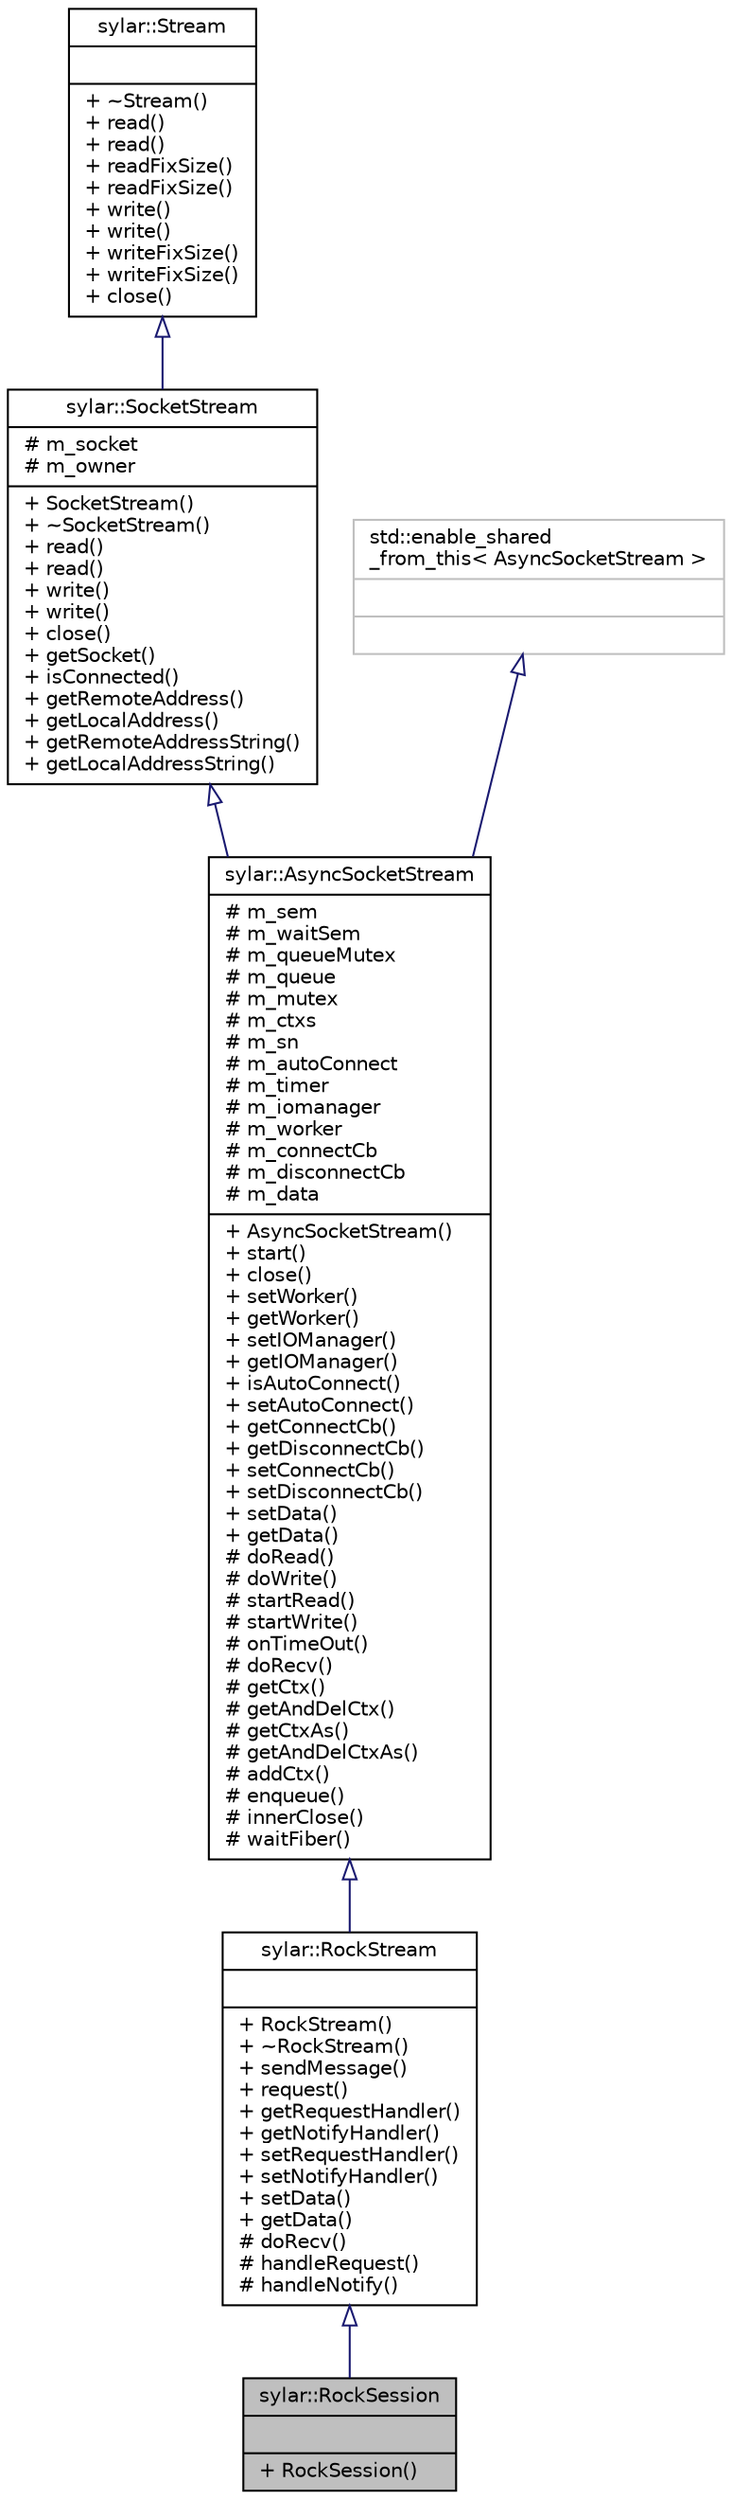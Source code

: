 digraph "sylar::RockSession"
{
 // LATEX_PDF_SIZE
  edge [fontname="Helvetica",fontsize="10",labelfontname="Helvetica",labelfontsize="10"];
  node [fontname="Helvetica",fontsize="10",shape=record];
  Node1 [label="{sylar::RockSession\n||+ RockSession()\l}",height=0.2,width=0.4,color="black", fillcolor="grey75", style="filled", fontcolor="black",tooltip=" "];
  Node2 -> Node1 [dir="back",color="midnightblue",fontsize="10",style="solid",arrowtail="onormal",fontname="Helvetica"];
  Node2 [label="{sylar::RockStream\n||+ RockStream()\l+ ~RockStream()\l+ sendMessage()\l+ request()\l+ getRequestHandler()\l+ getNotifyHandler()\l+ setRequestHandler()\l+ setNotifyHandler()\l+ setData()\l+ getData()\l# doRecv()\l# handleRequest()\l# handleNotify()\l}",height=0.2,width=0.4,color="black", fillcolor="white", style="filled",URL="$classsylar_1_1RockStream.html",tooltip=" "];
  Node3 -> Node2 [dir="back",color="midnightblue",fontsize="10",style="solid",arrowtail="onormal",fontname="Helvetica"];
  Node3 [label="{sylar::AsyncSocketStream\n|# m_sem\l# m_waitSem\l# m_queueMutex\l# m_queue\l# m_mutex\l# m_ctxs\l# m_sn\l# m_autoConnect\l# m_timer\l# m_iomanager\l# m_worker\l# m_connectCb\l# m_disconnectCb\l# m_data\l|+ AsyncSocketStream()\l+ start()\l+ close()\l+ setWorker()\l+ getWorker()\l+ setIOManager()\l+ getIOManager()\l+ isAutoConnect()\l+ setAutoConnect()\l+ getConnectCb()\l+ getDisconnectCb()\l+ setConnectCb()\l+ setDisconnectCb()\l+ setData()\l+ getData()\l# doRead()\l# doWrite()\l# startRead()\l# startWrite()\l# onTimeOut()\l# doRecv()\l# getCtx()\l# getAndDelCtx()\l# getCtxAs()\l# getAndDelCtxAs()\l# addCtx()\l# enqueue()\l# innerClose()\l# waitFiber()\l}",height=0.2,width=0.4,color="black", fillcolor="white", style="filled",URL="$classsylar_1_1AsyncSocketStream.html",tooltip=" "];
  Node4 -> Node3 [dir="back",color="midnightblue",fontsize="10",style="solid",arrowtail="onormal",fontname="Helvetica"];
  Node4 [label="{sylar::SocketStream\n|# m_socket\l# m_owner\l|+ SocketStream()\l+ ~SocketStream()\l+ read()\l+ read()\l+ write()\l+ write()\l+ close()\l+ getSocket()\l+ isConnected()\l+ getRemoteAddress()\l+ getLocalAddress()\l+ getRemoteAddressString()\l+ getLocalAddressString()\l}",height=0.2,width=0.4,color="black", fillcolor="white", style="filled",URL="$classsylar_1_1SocketStream.html",tooltip="Socket流"];
  Node5 -> Node4 [dir="back",color="midnightblue",fontsize="10",style="solid",arrowtail="onormal",fontname="Helvetica"];
  Node5 [label="{sylar::Stream\n||+ ~Stream()\l+ read()\l+ read()\l+ readFixSize()\l+ readFixSize()\l+ write()\l+ write()\l+ writeFixSize()\l+ writeFixSize()\l+ close()\l}",height=0.2,width=0.4,color="black", fillcolor="white", style="filled",URL="$classsylar_1_1Stream.html",tooltip="流结构"];
  Node6 -> Node3 [dir="back",color="midnightblue",fontsize="10",style="solid",arrowtail="onormal",fontname="Helvetica"];
  Node6 [label="{std::enable_shared\l_from_this\< AsyncSocketStream \>\n||}",height=0.2,width=0.4,color="grey75", fillcolor="white", style="filled",tooltip=" "];
}
